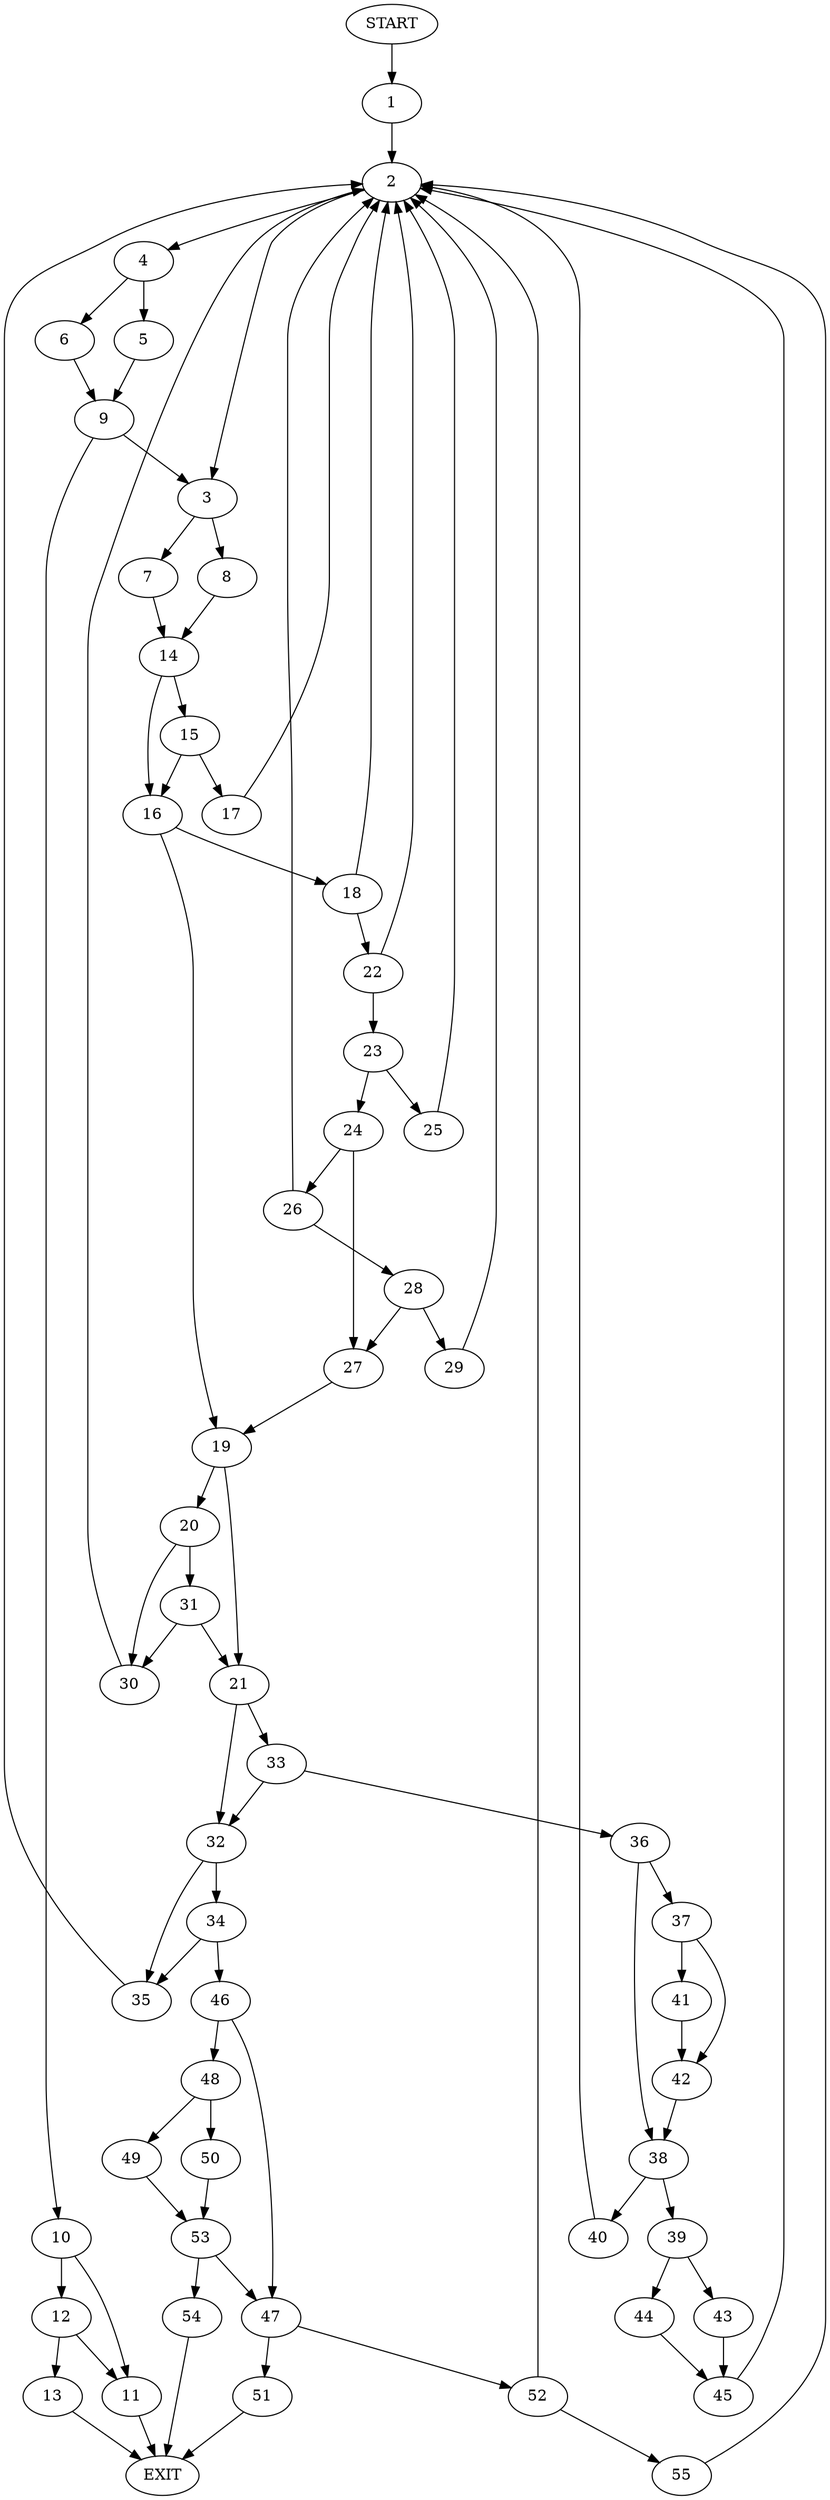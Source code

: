 digraph {
0 [label="START"]
56 [label="EXIT"]
0 -> 1
1 -> 2
2 -> 3
2 -> 4
4 -> 5
4 -> 6
3 -> 7
3 -> 8
5 -> 9
6 -> 9
9 -> 10
9 -> 3
10 -> 11
10 -> 12
12 -> 11
12 -> 13
11 -> 56
13 -> 56
8 -> 14
7 -> 14
14 -> 15
14 -> 16
15 -> 16
15 -> 17
16 -> 18
16 -> 19
17 -> 2
19 -> 20
19 -> 21
18 -> 22
18 -> 2
22 -> 2
22 -> 23
23 -> 24
23 -> 25
24 -> 26
24 -> 27
25 -> 2
27 -> 19
26 -> 2
26 -> 28
28 -> 29
28 -> 27
29 -> 2
20 -> 30
20 -> 31
21 -> 32
21 -> 33
31 -> 30
31 -> 21
30 -> 2
32 -> 34
32 -> 35
33 -> 32
33 -> 36
36 -> 37
36 -> 38
38 -> 39
38 -> 40
37 -> 41
37 -> 42
42 -> 38
41 -> 42
40 -> 2
39 -> 43
39 -> 44
43 -> 45
44 -> 45
45 -> 2
34 -> 35
34 -> 46
35 -> 2
46 -> 47
46 -> 48
48 -> 49
48 -> 50
47 -> 51
47 -> 52
50 -> 53
49 -> 53
53 -> 47
53 -> 54
54 -> 56
51 -> 56
52 -> 2
52 -> 55
55 -> 2
}
